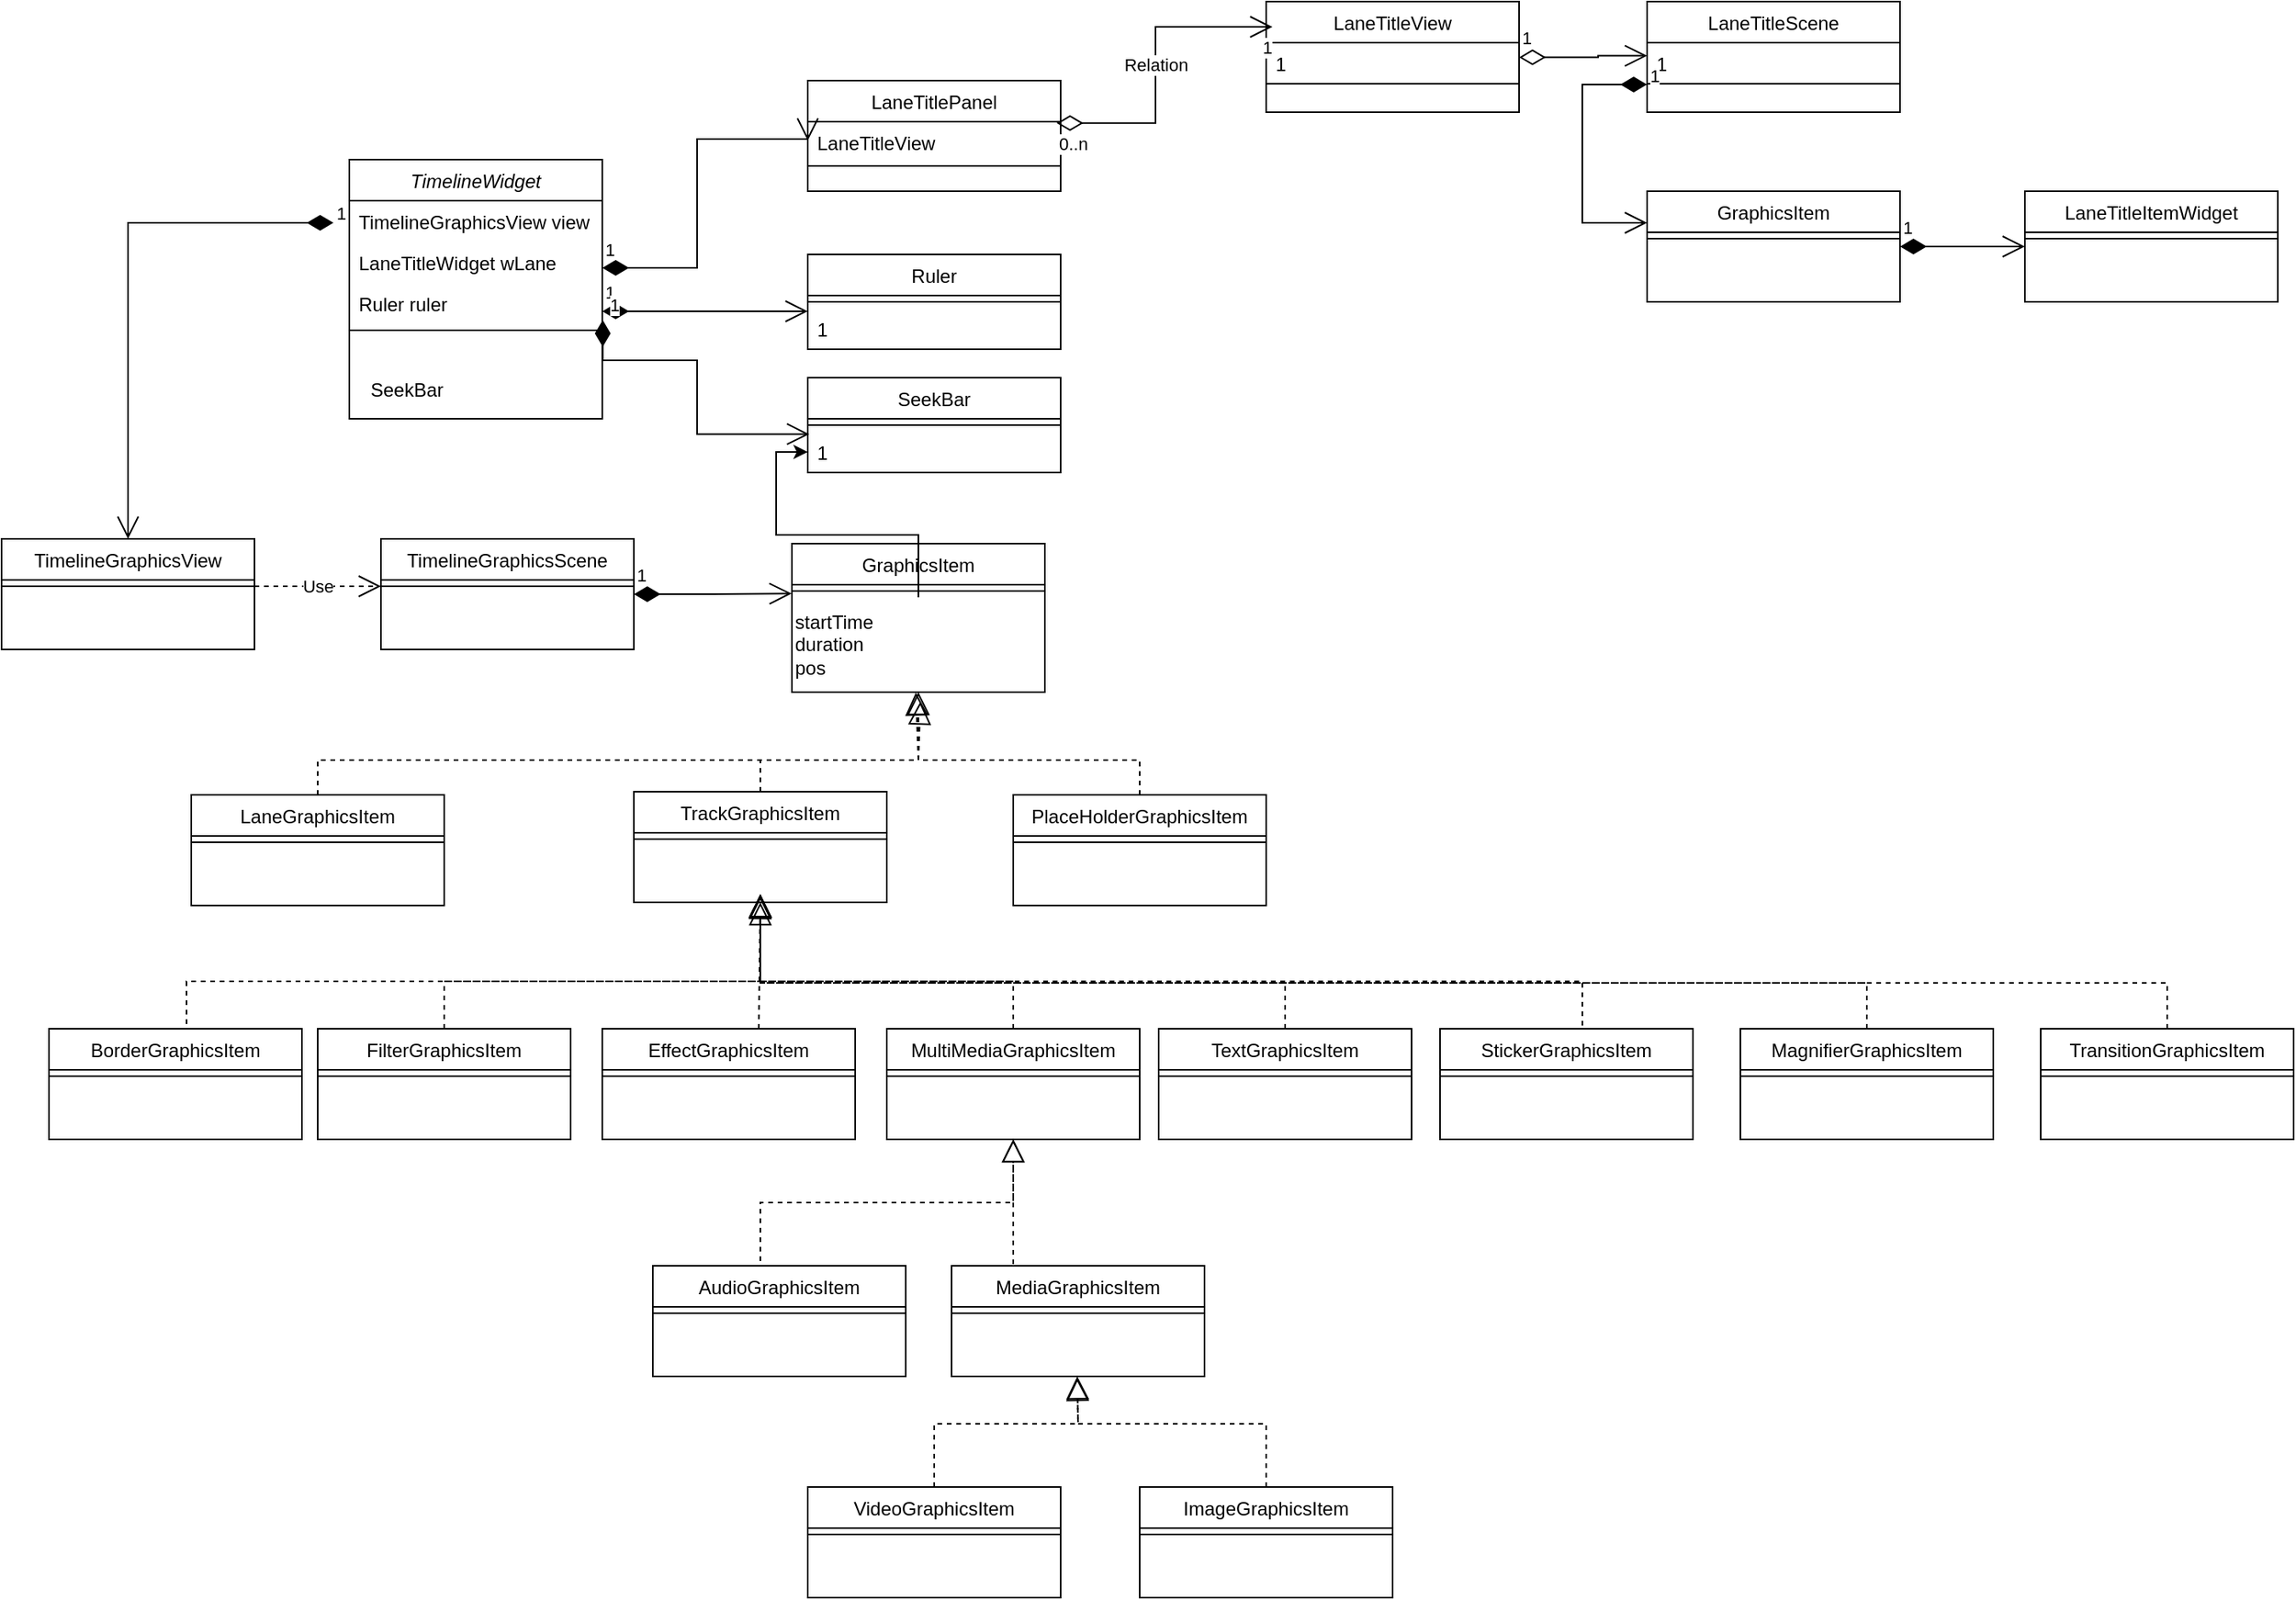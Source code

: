 <mxfile version="24.5.1" type="github">
  <diagram id="C5RBs43oDa-KdzZeNtuy" name="Page-1">
    <mxGraphModel dx="1363" dy="837" grid="1" gridSize="10" guides="1" tooltips="1" connect="1" arrows="1" fold="1" page="1" pageScale="1" pageWidth="827" pageHeight="1169" math="0" shadow="0">
      <root>
        <mxCell id="WIyWlLk6GJQsqaUBKTNV-0" />
        <mxCell id="WIyWlLk6GJQsqaUBKTNV-1" parent="WIyWlLk6GJQsqaUBKTNV-0" />
        <mxCell id="zkfFHV4jXpPFQw0GAbJ--0" value="TimelineWidget" style="swimlane;fontStyle=2;align=center;verticalAlign=top;childLayout=stackLayout;horizontal=1;startSize=26;horizontalStack=0;resizeParent=1;resizeLast=0;collapsible=1;marginBottom=0;rounded=0;shadow=0;strokeWidth=1;" parent="WIyWlLk6GJQsqaUBKTNV-1" vertex="1">
          <mxGeometry x="220" y="120" width="160" height="164" as="geometry">
            <mxRectangle x="230" y="140" width="160" height="26" as="alternateBounds" />
          </mxGeometry>
        </mxCell>
        <mxCell id="zkfFHV4jXpPFQw0GAbJ--1" value="TimelineGraphicsView view" style="text;align=left;verticalAlign=top;spacingLeft=4;spacingRight=4;overflow=hidden;rotatable=0;points=[[0,0.5],[1,0.5]];portConstraint=eastwest;" parent="zkfFHV4jXpPFQw0GAbJ--0" vertex="1">
          <mxGeometry y="26" width="160" height="26" as="geometry" />
        </mxCell>
        <mxCell id="5ambSwepVoEp9DkWQ67d-11" value="LaneTitleWidget wLane" style="text;align=left;verticalAlign=top;spacingLeft=4;spacingRight=4;overflow=hidden;rotatable=0;points=[[0,0.5],[1,0.5]];portConstraint=eastwest;rounded=0;shadow=0;html=0;" vertex="1" parent="zkfFHV4jXpPFQw0GAbJ--0">
          <mxGeometry y="52" width="160" height="26" as="geometry" />
        </mxCell>
        <mxCell id="zkfFHV4jXpPFQw0GAbJ--3" value="Ruler ruler&#xa;" style="text;align=left;verticalAlign=top;spacingLeft=4;spacingRight=4;overflow=hidden;rotatable=0;points=[[0,0.5],[1,0.5]];portConstraint=eastwest;rounded=0;shadow=0;html=0;" parent="zkfFHV4jXpPFQw0GAbJ--0" vertex="1">
          <mxGeometry y="78" width="160" height="26" as="geometry" />
        </mxCell>
        <mxCell id="zkfFHV4jXpPFQw0GAbJ--4" value="" style="line;html=1;strokeWidth=1;align=left;verticalAlign=middle;spacingTop=-1;spacingLeft=3;spacingRight=3;rotatable=0;labelPosition=right;points=[];portConstraint=eastwest;" parent="zkfFHV4jXpPFQw0GAbJ--0" vertex="1">
          <mxGeometry y="104" width="160" height="8" as="geometry" />
        </mxCell>
        <mxCell id="zkfFHV4jXpPFQw0GAbJ--17" value="Ruler" style="swimlane;fontStyle=0;align=center;verticalAlign=top;childLayout=stackLayout;horizontal=1;startSize=26;horizontalStack=0;resizeParent=1;resizeLast=0;collapsible=1;marginBottom=0;rounded=0;shadow=0;strokeWidth=1;" parent="WIyWlLk6GJQsqaUBKTNV-1" vertex="1">
          <mxGeometry x="510" y="180" width="160" height="60" as="geometry">
            <mxRectangle x="550" y="140" width="160" height="26" as="alternateBounds" />
          </mxGeometry>
        </mxCell>
        <mxCell id="zkfFHV4jXpPFQw0GAbJ--23" value="" style="line;html=1;strokeWidth=1;align=left;verticalAlign=middle;spacingTop=-1;spacingLeft=3;spacingRight=3;rotatable=0;labelPosition=right;points=[];portConstraint=eastwest;" parent="zkfFHV4jXpPFQw0GAbJ--17" vertex="1">
          <mxGeometry y="26" width="160" height="8" as="geometry" />
        </mxCell>
        <mxCell id="zkfFHV4jXpPFQw0GAbJ--24" value="1" style="text;align=left;verticalAlign=top;spacingLeft=4;spacingRight=4;overflow=hidden;rotatable=0;points=[[0,0.5],[1,0.5]];portConstraint=eastwest;" parent="zkfFHV4jXpPFQw0GAbJ--17" vertex="1">
          <mxGeometry y="34" width="160" height="26" as="geometry" />
        </mxCell>
        <mxCell id="5ambSwepVoEp9DkWQ67d-1" value="1" style="endArrow=open;html=1;endSize=12;startArrow=diamondThin;startSize=14;startFill=1;edgeStyle=orthogonalEdgeStyle;align=left;verticalAlign=bottom;rounded=0;" edge="1" parent="WIyWlLk6GJQsqaUBKTNV-1">
          <mxGeometry x="-1" y="3" relative="1" as="geometry">
            <mxPoint x="380" y="216" as="sourcePoint" />
            <mxPoint x="510" y="216" as="targetPoint" />
          </mxGeometry>
        </mxCell>
        <mxCell id="5ambSwepVoEp9DkWQ67d-3" value="LaneTitlePanel" style="swimlane;fontStyle=0;align=center;verticalAlign=top;childLayout=stackLayout;horizontal=1;startSize=26;horizontalStack=0;resizeParent=1;resizeLast=0;collapsible=1;marginBottom=0;rounded=0;shadow=0;strokeWidth=1;" vertex="1" parent="WIyWlLk6GJQsqaUBKTNV-1">
          <mxGeometry x="510" y="70" width="160" height="70" as="geometry">
            <mxRectangle x="340" y="380" width="170" height="26" as="alternateBounds" />
          </mxGeometry>
        </mxCell>
        <mxCell id="5ambSwepVoEp9DkWQ67d-4" value="LaneTitleView" style="text;align=left;verticalAlign=top;spacingLeft=4;spacingRight=4;overflow=hidden;rotatable=0;points=[[0,0.5],[1,0.5]];portConstraint=eastwest;" vertex="1" parent="5ambSwepVoEp9DkWQ67d-3">
          <mxGeometry y="26" width="160" height="24" as="geometry" />
        </mxCell>
        <mxCell id="5ambSwepVoEp9DkWQ67d-5" value="" style="line;html=1;strokeWidth=1;align=left;verticalAlign=middle;spacingTop=-1;spacingLeft=3;spacingRight=3;rotatable=0;labelPosition=right;points=[];portConstraint=eastwest;" vertex="1" parent="5ambSwepVoEp9DkWQ67d-3">
          <mxGeometry y="50" width="160" height="8" as="geometry" />
        </mxCell>
        <mxCell id="5ambSwepVoEp9DkWQ67d-6" value="1" style="endArrow=open;html=1;endSize=12;startArrow=diamondThin;startSize=14;startFill=1;edgeStyle=orthogonalEdgeStyle;align=left;verticalAlign=bottom;rounded=0;entryX=0;entryY=0.5;entryDx=0;entryDy=0;" edge="1" parent="WIyWlLk6GJQsqaUBKTNV-1" target="5ambSwepVoEp9DkWQ67d-4">
          <mxGeometry x="-1" y="3" relative="1" as="geometry">
            <mxPoint x="380" y="188.5" as="sourcePoint" />
            <mxPoint x="540" y="188.5" as="targetPoint" />
            <Array as="points">
              <mxPoint x="440" y="189" />
              <mxPoint x="440" y="107" />
            </Array>
          </mxGeometry>
        </mxCell>
        <mxCell id="5ambSwepVoEp9DkWQ67d-7" value="TimelineGraphicsView" style="swimlane;fontStyle=0;align=center;verticalAlign=top;childLayout=stackLayout;horizontal=1;startSize=26;horizontalStack=0;resizeParent=1;resizeLast=0;collapsible=1;marginBottom=0;rounded=0;shadow=0;strokeWidth=1;" vertex="1" parent="WIyWlLk6GJQsqaUBKTNV-1">
          <mxGeometry y="360" width="160" height="70" as="geometry">
            <mxRectangle x="340" y="380" width="170" height="26" as="alternateBounds" />
          </mxGeometry>
        </mxCell>
        <mxCell id="5ambSwepVoEp9DkWQ67d-9" value="" style="line;html=1;strokeWidth=1;align=left;verticalAlign=middle;spacingTop=-1;spacingLeft=3;spacingRight=3;rotatable=0;labelPosition=right;points=[];portConstraint=eastwest;" vertex="1" parent="5ambSwepVoEp9DkWQ67d-7">
          <mxGeometry y="26" width="160" height="8" as="geometry" />
        </mxCell>
        <mxCell id="5ambSwepVoEp9DkWQ67d-10" value="1" style="endArrow=open;html=1;endSize=12;startArrow=diamondThin;startSize=14;startFill=1;edgeStyle=orthogonalEdgeStyle;align=left;verticalAlign=bottom;rounded=0;entryX=0.5;entryY=0;entryDx=0;entryDy=0;" edge="1" parent="WIyWlLk6GJQsqaUBKTNV-1" target="5ambSwepVoEp9DkWQ67d-7">
          <mxGeometry x="-1" y="3" relative="1" as="geometry">
            <mxPoint x="210" y="160" as="sourcePoint" />
            <mxPoint x="370" y="270" as="targetPoint" />
            <Array as="points">
              <mxPoint x="80" y="160" />
            </Array>
          </mxGeometry>
        </mxCell>
        <mxCell id="5ambSwepVoEp9DkWQ67d-12" value="TimelineGraphicsScene" style="swimlane;fontStyle=0;align=center;verticalAlign=top;childLayout=stackLayout;horizontal=1;startSize=26;horizontalStack=0;resizeParent=1;resizeLast=0;collapsible=1;marginBottom=0;rounded=0;shadow=0;strokeWidth=1;" vertex="1" parent="WIyWlLk6GJQsqaUBKTNV-1">
          <mxGeometry x="240" y="360" width="160" height="70" as="geometry">
            <mxRectangle x="340" y="380" width="170" height="26" as="alternateBounds" />
          </mxGeometry>
        </mxCell>
        <mxCell id="5ambSwepVoEp9DkWQ67d-14" value="" style="line;html=1;strokeWidth=1;align=left;verticalAlign=middle;spacingTop=-1;spacingLeft=3;spacingRight=3;rotatable=0;labelPosition=right;points=[];portConstraint=eastwest;" vertex="1" parent="5ambSwepVoEp9DkWQ67d-12">
          <mxGeometry y="26" width="160" height="8" as="geometry" />
        </mxCell>
        <mxCell id="5ambSwepVoEp9DkWQ67d-15" value="GraphicsItem" style="swimlane;fontStyle=0;align=center;verticalAlign=top;childLayout=stackLayout;horizontal=1;startSize=26;horizontalStack=0;resizeParent=1;resizeLast=0;collapsible=1;marginBottom=0;rounded=0;shadow=0;strokeWidth=1;" vertex="1" parent="WIyWlLk6GJQsqaUBKTNV-1">
          <mxGeometry x="500" y="363" width="160" height="94" as="geometry">
            <mxRectangle x="340" y="380" width="170" height="26" as="alternateBounds" />
          </mxGeometry>
        </mxCell>
        <mxCell id="5ambSwepVoEp9DkWQ67d-16" value="" style="line;html=1;strokeWidth=1;align=left;verticalAlign=middle;spacingTop=-1;spacingLeft=3;spacingRight=3;rotatable=0;labelPosition=right;points=[];portConstraint=eastwest;" vertex="1" parent="5ambSwepVoEp9DkWQ67d-15">
          <mxGeometry y="26" width="160" height="8" as="geometry" />
        </mxCell>
        <mxCell id="5ambSwepVoEp9DkWQ67d-87" value="startTime&lt;div&gt;duration&lt;/div&gt;&lt;div&gt;pos&lt;/div&gt;" style="text;html=1;align=left;verticalAlign=middle;resizable=0;points=[];autosize=1;strokeColor=none;fillColor=none;" vertex="1" parent="5ambSwepVoEp9DkWQ67d-15">
          <mxGeometry y="34" width="160" height="60" as="geometry" />
        </mxCell>
        <mxCell id="5ambSwepVoEp9DkWQ67d-17" value="TrackGraphicsItem" style="swimlane;fontStyle=0;align=center;verticalAlign=top;childLayout=stackLayout;horizontal=1;startSize=26;horizontalStack=0;resizeParent=1;resizeLast=0;collapsible=1;marginBottom=0;rounded=0;shadow=0;strokeWidth=1;" vertex="1" parent="WIyWlLk6GJQsqaUBKTNV-1">
          <mxGeometry x="400" y="520" width="160" height="70" as="geometry">
            <mxRectangle x="340" y="380" width="170" height="26" as="alternateBounds" />
          </mxGeometry>
        </mxCell>
        <mxCell id="5ambSwepVoEp9DkWQ67d-18" value="" style="line;html=1;strokeWidth=1;align=left;verticalAlign=middle;spacingTop=-1;spacingLeft=3;spacingRight=3;rotatable=0;labelPosition=right;points=[];portConstraint=eastwest;" vertex="1" parent="5ambSwepVoEp9DkWQ67d-17">
          <mxGeometry y="26" width="160" height="8" as="geometry" />
        </mxCell>
        <mxCell id="5ambSwepVoEp9DkWQ67d-19" value="LaneGraphicsItem" style="swimlane;fontStyle=0;align=center;verticalAlign=top;childLayout=stackLayout;horizontal=1;startSize=26;horizontalStack=0;resizeParent=1;resizeLast=0;collapsible=1;marginBottom=0;rounded=0;shadow=0;strokeWidth=1;" vertex="1" parent="WIyWlLk6GJQsqaUBKTNV-1">
          <mxGeometry x="120" y="522" width="160" height="70" as="geometry">
            <mxRectangle x="340" y="380" width="170" height="26" as="alternateBounds" />
          </mxGeometry>
        </mxCell>
        <mxCell id="5ambSwepVoEp9DkWQ67d-20" value="" style="line;html=1;strokeWidth=1;align=left;verticalAlign=middle;spacingTop=-1;spacingLeft=3;spacingRight=3;rotatable=0;labelPosition=right;points=[];portConstraint=eastwest;" vertex="1" parent="5ambSwepVoEp9DkWQ67d-19">
          <mxGeometry y="26" width="160" height="8" as="geometry" />
        </mxCell>
        <mxCell id="5ambSwepVoEp9DkWQ67d-21" value="" style="endArrow=block;dashed=1;endFill=0;endSize=12;html=1;rounded=0;entryX=0.5;entryY=1;entryDx=0;entryDy=0;exitX=0.5;exitY=0;exitDx=0;exitDy=0;" edge="1" parent="WIyWlLk6GJQsqaUBKTNV-1" source="5ambSwepVoEp9DkWQ67d-17" target="5ambSwepVoEp9DkWQ67d-15">
          <mxGeometry width="160" relative="1" as="geometry">
            <mxPoint x="470" y="510" as="sourcePoint" />
            <mxPoint x="480" y="450" as="targetPoint" />
            <Array as="points">
              <mxPoint x="480" y="500" />
              <mxPoint x="580" y="500" />
            </Array>
          </mxGeometry>
        </mxCell>
        <mxCell id="5ambSwepVoEp9DkWQ67d-22" value="" style="endArrow=block;dashed=1;endFill=0;endSize=12;html=1;rounded=0;exitX=0.5;exitY=0;exitDx=0;exitDy=0;entryX=0.508;entryY=1.1;entryDx=0;entryDy=0;entryPerimeter=0;" edge="1" parent="WIyWlLk6GJQsqaUBKTNV-1" source="5ambSwepVoEp9DkWQ67d-19" target="5ambSwepVoEp9DkWQ67d-87">
          <mxGeometry width="160" relative="1" as="geometry">
            <mxPoint x="480" y="520" as="sourcePoint" />
            <mxPoint x="580" y="463" as="targetPoint" />
            <Array as="points">
              <mxPoint x="200" y="500" />
              <mxPoint x="580" y="500" />
            </Array>
          </mxGeometry>
        </mxCell>
        <mxCell id="5ambSwepVoEp9DkWQ67d-24" value="MultiMediaGraphicsItem" style="swimlane;fontStyle=0;align=center;verticalAlign=top;childLayout=stackLayout;horizontal=1;startSize=26;horizontalStack=0;resizeParent=1;resizeLast=0;collapsible=1;marginBottom=0;rounded=0;shadow=0;strokeWidth=1;" vertex="1" parent="WIyWlLk6GJQsqaUBKTNV-1">
          <mxGeometry x="560" y="670" width="160" height="70" as="geometry">
            <mxRectangle x="340" y="380" width="170" height="26" as="alternateBounds" />
          </mxGeometry>
        </mxCell>
        <mxCell id="5ambSwepVoEp9DkWQ67d-25" value="" style="line;html=1;strokeWidth=1;align=left;verticalAlign=middle;spacingTop=-1;spacingLeft=3;spacingRight=3;rotatable=0;labelPosition=right;points=[];portConstraint=eastwest;" vertex="1" parent="5ambSwepVoEp9DkWQ67d-24">
          <mxGeometry y="26" width="160" height="8" as="geometry" />
        </mxCell>
        <mxCell id="5ambSwepVoEp9DkWQ67d-26" value="EffectGraphicsItem" style="swimlane;fontStyle=0;align=center;verticalAlign=top;childLayout=stackLayout;horizontal=1;startSize=26;horizontalStack=0;resizeParent=1;resizeLast=0;collapsible=1;marginBottom=0;rounded=0;shadow=0;strokeWidth=1;" vertex="1" parent="WIyWlLk6GJQsqaUBKTNV-1">
          <mxGeometry x="380" y="670" width="160" height="70" as="geometry">
            <mxRectangle x="340" y="380" width="170" height="26" as="alternateBounds" />
          </mxGeometry>
        </mxCell>
        <mxCell id="5ambSwepVoEp9DkWQ67d-27" value="" style="line;html=1;strokeWidth=1;align=left;verticalAlign=middle;spacingTop=-1;spacingLeft=3;spacingRight=3;rotatable=0;labelPosition=right;points=[];portConstraint=eastwest;" vertex="1" parent="5ambSwepVoEp9DkWQ67d-26">
          <mxGeometry y="26" width="160" height="8" as="geometry" />
        </mxCell>
        <mxCell id="5ambSwepVoEp9DkWQ67d-28" value="FilterGraphicsItem" style="swimlane;fontStyle=0;align=center;verticalAlign=top;childLayout=stackLayout;horizontal=1;startSize=26;horizontalStack=0;resizeParent=1;resizeLast=0;collapsible=1;marginBottom=0;rounded=0;shadow=0;strokeWidth=1;" vertex="1" parent="WIyWlLk6GJQsqaUBKTNV-1">
          <mxGeometry x="200" y="670" width="160" height="70" as="geometry">
            <mxRectangle x="340" y="380" width="170" height="26" as="alternateBounds" />
          </mxGeometry>
        </mxCell>
        <mxCell id="5ambSwepVoEp9DkWQ67d-29" value="" style="line;html=1;strokeWidth=1;align=left;verticalAlign=middle;spacingTop=-1;spacingLeft=3;spacingRight=3;rotatable=0;labelPosition=right;points=[];portConstraint=eastwest;" vertex="1" parent="5ambSwepVoEp9DkWQ67d-28">
          <mxGeometry y="26" width="160" height="8" as="geometry" />
        </mxCell>
        <mxCell id="5ambSwepVoEp9DkWQ67d-30" value="BorderGraphicsItem" style="swimlane;fontStyle=0;align=center;verticalAlign=top;childLayout=stackLayout;horizontal=1;startSize=26;horizontalStack=0;resizeParent=1;resizeLast=0;collapsible=1;marginBottom=0;rounded=0;shadow=0;strokeWidth=1;" vertex="1" parent="WIyWlLk6GJQsqaUBKTNV-1">
          <mxGeometry x="30" y="670" width="160" height="70" as="geometry">
            <mxRectangle x="340" y="380" width="170" height="26" as="alternateBounds" />
          </mxGeometry>
        </mxCell>
        <mxCell id="5ambSwepVoEp9DkWQ67d-31" value="" style="line;html=1;strokeWidth=1;align=left;verticalAlign=middle;spacingTop=-1;spacingLeft=3;spacingRight=3;rotatable=0;labelPosition=right;points=[];portConstraint=eastwest;" vertex="1" parent="5ambSwepVoEp9DkWQ67d-30">
          <mxGeometry y="26" width="160" height="8" as="geometry" />
        </mxCell>
        <mxCell id="5ambSwepVoEp9DkWQ67d-32" value="TextGraphicsItem" style="swimlane;fontStyle=0;align=center;verticalAlign=top;childLayout=stackLayout;horizontal=1;startSize=26;horizontalStack=0;resizeParent=1;resizeLast=0;collapsible=1;marginBottom=0;rounded=0;shadow=0;strokeWidth=1;" vertex="1" parent="WIyWlLk6GJQsqaUBKTNV-1">
          <mxGeometry x="732" y="670" width="160" height="70" as="geometry">
            <mxRectangle x="340" y="380" width="170" height="26" as="alternateBounds" />
          </mxGeometry>
        </mxCell>
        <mxCell id="5ambSwepVoEp9DkWQ67d-33" value="" style="line;html=1;strokeWidth=1;align=left;verticalAlign=middle;spacingTop=-1;spacingLeft=3;spacingRight=3;rotatable=0;labelPosition=right;points=[];portConstraint=eastwest;" vertex="1" parent="5ambSwepVoEp9DkWQ67d-32">
          <mxGeometry y="26" width="160" height="8" as="geometry" />
        </mxCell>
        <mxCell id="5ambSwepVoEp9DkWQ67d-34" value="StickerGraphicsItem" style="swimlane;fontStyle=0;align=center;verticalAlign=top;childLayout=stackLayout;horizontal=1;startSize=26;horizontalStack=0;resizeParent=1;resizeLast=0;collapsible=1;marginBottom=0;rounded=0;shadow=0;strokeWidth=1;" vertex="1" parent="WIyWlLk6GJQsqaUBKTNV-1">
          <mxGeometry x="910" y="670" width="160" height="70" as="geometry">
            <mxRectangle x="340" y="380" width="170" height="26" as="alternateBounds" />
          </mxGeometry>
        </mxCell>
        <mxCell id="5ambSwepVoEp9DkWQ67d-35" value="" style="line;html=1;strokeWidth=1;align=left;verticalAlign=middle;spacingTop=-1;spacingLeft=3;spacingRight=3;rotatable=0;labelPosition=right;points=[];portConstraint=eastwest;" vertex="1" parent="5ambSwepVoEp9DkWQ67d-34">
          <mxGeometry y="26" width="160" height="8" as="geometry" />
        </mxCell>
        <mxCell id="5ambSwepVoEp9DkWQ67d-36" value="AudioGraphicsItem" style="swimlane;fontStyle=0;align=center;verticalAlign=top;childLayout=stackLayout;horizontal=1;startSize=26;horizontalStack=0;resizeParent=1;resizeLast=0;collapsible=1;marginBottom=0;rounded=0;shadow=0;strokeWidth=1;" vertex="1" parent="WIyWlLk6GJQsqaUBKTNV-1">
          <mxGeometry x="412" y="820" width="160" height="70" as="geometry">
            <mxRectangle x="340" y="380" width="170" height="26" as="alternateBounds" />
          </mxGeometry>
        </mxCell>
        <mxCell id="5ambSwepVoEp9DkWQ67d-37" value="" style="line;html=1;strokeWidth=1;align=left;verticalAlign=middle;spacingTop=-1;spacingLeft=3;spacingRight=3;rotatable=0;labelPosition=right;points=[];portConstraint=eastwest;" vertex="1" parent="5ambSwepVoEp9DkWQ67d-36">
          <mxGeometry y="26" width="160" height="8" as="geometry" />
        </mxCell>
        <mxCell id="5ambSwepVoEp9DkWQ67d-38" value="MediaGraphicsItem" style="swimlane;fontStyle=0;align=center;verticalAlign=top;childLayout=stackLayout;horizontal=1;startSize=26;horizontalStack=0;resizeParent=1;resizeLast=0;collapsible=1;marginBottom=0;rounded=0;shadow=0;strokeWidth=1;" vertex="1" parent="WIyWlLk6GJQsqaUBKTNV-1">
          <mxGeometry x="601" y="820" width="160" height="70" as="geometry">
            <mxRectangle x="340" y="380" width="170" height="26" as="alternateBounds" />
          </mxGeometry>
        </mxCell>
        <mxCell id="5ambSwepVoEp9DkWQ67d-39" value="" style="line;html=1;strokeWidth=1;align=left;verticalAlign=middle;spacingTop=-1;spacingLeft=3;spacingRight=3;rotatable=0;labelPosition=right;points=[];portConstraint=eastwest;" vertex="1" parent="5ambSwepVoEp9DkWQ67d-38">
          <mxGeometry y="26" width="160" height="8" as="geometry" />
        </mxCell>
        <mxCell id="5ambSwepVoEp9DkWQ67d-40" value="VideoGraphicsItem" style="swimlane;fontStyle=0;align=center;verticalAlign=top;childLayout=stackLayout;horizontal=1;startSize=26;horizontalStack=0;resizeParent=1;resizeLast=0;collapsible=1;marginBottom=0;rounded=0;shadow=0;strokeWidth=1;" vertex="1" parent="WIyWlLk6GJQsqaUBKTNV-1">
          <mxGeometry x="510" y="960" width="160" height="70" as="geometry">
            <mxRectangle x="340" y="380" width="170" height="26" as="alternateBounds" />
          </mxGeometry>
        </mxCell>
        <mxCell id="5ambSwepVoEp9DkWQ67d-41" value="" style="line;html=1;strokeWidth=1;align=left;verticalAlign=middle;spacingTop=-1;spacingLeft=3;spacingRight=3;rotatable=0;labelPosition=right;points=[];portConstraint=eastwest;" vertex="1" parent="5ambSwepVoEp9DkWQ67d-40">
          <mxGeometry y="26" width="160" height="8" as="geometry" />
        </mxCell>
        <mxCell id="5ambSwepVoEp9DkWQ67d-42" value="ImageGraphicsItem" style="swimlane;fontStyle=0;align=center;verticalAlign=top;childLayout=stackLayout;horizontal=1;startSize=26;horizontalStack=0;resizeParent=1;resizeLast=0;collapsible=1;marginBottom=0;rounded=0;shadow=0;strokeWidth=1;" vertex="1" parent="WIyWlLk6GJQsqaUBKTNV-1">
          <mxGeometry x="720" y="960" width="160" height="70" as="geometry">
            <mxRectangle x="340" y="380" width="170" height="26" as="alternateBounds" />
          </mxGeometry>
        </mxCell>
        <mxCell id="5ambSwepVoEp9DkWQ67d-43" value="" style="line;html=1;strokeWidth=1;align=left;verticalAlign=middle;spacingTop=-1;spacingLeft=3;spacingRight=3;rotatable=0;labelPosition=right;points=[];portConstraint=eastwest;" vertex="1" parent="5ambSwepVoEp9DkWQ67d-42">
          <mxGeometry y="26" width="160" height="8" as="geometry" />
        </mxCell>
        <mxCell id="5ambSwepVoEp9DkWQ67d-44" value="" style="endArrow=block;dashed=1;endFill=0;endSize=12;html=1;rounded=0;exitX=0.5;exitY=0;exitDx=0;exitDy=0;" edge="1" parent="WIyWlLk6GJQsqaUBKTNV-1" source="5ambSwepVoEp9DkWQ67d-24">
          <mxGeometry width="160" relative="1" as="geometry">
            <mxPoint x="570" y="630" as="sourcePoint" />
            <mxPoint x="480" y="585" as="targetPoint" />
            <Array as="points">
              <mxPoint x="640" y="640" />
              <mxPoint x="480" y="640" />
            </Array>
          </mxGeometry>
        </mxCell>
        <mxCell id="5ambSwepVoEp9DkWQ67d-45" value="" style="endArrow=block;dashed=1;endFill=0;endSize=12;html=1;rounded=0;exitX=0.5;exitY=0;exitDx=0;exitDy=0;" edge="1" parent="WIyWlLk6GJQsqaUBKTNV-1" source="5ambSwepVoEp9DkWQ67d-32">
          <mxGeometry width="160" relative="1" as="geometry">
            <mxPoint x="640" y="670" as="sourcePoint" />
            <mxPoint x="480" y="585" as="targetPoint" />
            <Array as="points">
              <mxPoint x="812" y="640" />
              <mxPoint x="480" y="640" />
            </Array>
          </mxGeometry>
        </mxCell>
        <mxCell id="5ambSwepVoEp9DkWQ67d-46" value="" style="endArrow=block;dashed=1;endFill=0;endSize=12;html=1;rounded=0;exitX=0.563;exitY=-0.029;exitDx=0;exitDy=0;exitPerimeter=0;" edge="1" parent="WIyWlLk6GJQsqaUBKTNV-1" source="5ambSwepVoEp9DkWQ67d-34">
          <mxGeometry width="160" relative="1" as="geometry">
            <mxPoint x="1000" y="660" as="sourcePoint" />
            <mxPoint x="480" y="585" as="targetPoint" />
            <Array as="points">
              <mxPoint x="1000" y="640" />
              <mxPoint x="480" y="640" />
            </Array>
          </mxGeometry>
        </mxCell>
        <mxCell id="5ambSwepVoEp9DkWQ67d-47" value="" style="endArrow=block;dashed=1;endFill=0;endSize=12;html=1;rounded=0;entryX=0.5;entryY=1;entryDx=0;entryDy=0;exitX=0.5;exitY=0;exitDx=0;exitDy=0;" edge="1" parent="WIyWlLk6GJQsqaUBKTNV-1" source="5ambSwepVoEp9DkWQ67d-28">
          <mxGeometry width="160" relative="1" as="geometry">
            <mxPoint x="370" y="625" as="sourcePoint" />
            <mxPoint x="480" y="585" as="targetPoint" />
            <Array as="points">
              <mxPoint x="280" y="640" />
              <mxPoint x="480" y="640" />
            </Array>
          </mxGeometry>
        </mxCell>
        <mxCell id="5ambSwepVoEp9DkWQ67d-48" value="" style="endArrow=block;dashed=1;endFill=0;endSize=12;html=1;rounded=0;entryX=0.5;entryY=1;entryDx=0;entryDy=0;exitX=0.544;exitY=-0.043;exitDx=0;exitDy=0;exitPerimeter=0;" edge="1" parent="WIyWlLk6GJQsqaUBKTNV-1" source="5ambSwepVoEp9DkWQ67d-30">
          <mxGeometry width="160" relative="1" as="geometry">
            <mxPoint x="280" y="670" as="sourcePoint" />
            <mxPoint x="480" y="585" as="targetPoint" />
            <Array as="points">
              <mxPoint x="117" y="640" />
              <mxPoint x="480" y="640" />
            </Array>
          </mxGeometry>
        </mxCell>
        <mxCell id="5ambSwepVoEp9DkWQ67d-49" value="" style="endArrow=block;dashed=1;endFill=0;endSize=12;html=1;rounded=0;exitX=0.619;exitY=0;exitDx=0;exitDy=0;exitPerimeter=0;" edge="1" parent="WIyWlLk6GJQsqaUBKTNV-1" source="5ambSwepVoEp9DkWQ67d-26">
          <mxGeometry width="160" relative="1" as="geometry">
            <mxPoint x="479.04" y="661.03" as="sourcePoint" />
            <mxPoint x="480" y="586" as="targetPoint" />
          </mxGeometry>
        </mxCell>
        <mxCell id="5ambSwepVoEp9DkWQ67d-50" value="" style="endArrow=block;dashed=1;endFill=0;endSize=12;html=1;rounded=0;exitX=0.425;exitY=-0.043;exitDx=0;exitDy=0;exitPerimeter=0;entryX=0.5;entryY=1;entryDx=0;entryDy=0;" edge="1" parent="WIyWlLk6GJQsqaUBKTNV-1" source="5ambSwepVoEp9DkWQ67d-36" target="5ambSwepVoEp9DkWQ67d-24">
          <mxGeometry width="160" relative="1" as="geometry">
            <mxPoint x="410" y="720" as="sourcePoint" />
            <mxPoint x="570" y="720" as="targetPoint" />
            <Array as="points">
              <mxPoint x="480" y="780" />
              <mxPoint x="640" y="780" />
            </Array>
          </mxGeometry>
        </mxCell>
        <mxCell id="5ambSwepVoEp9DkWQ67d-51" value="" style="endArrow=block;dashed=1;endFill=0;endSize=12;html=1;rounded=0;exitX=0.25;exitY=0;exitDx=0;exitDy=0;entryX=0.5;entryY=1;entryDx=0;entryDy=0;" edge="1" parent="WIyWlLk6GJQsqaUBKTNV-1">
          <mxGeometry width="160" relative="1" as="geometry">
            <mxPoint x="640" y="819.0" as="sourcePoint" />
            <mxPoint x="640" y="740" as="targetPoint" />
            <Array as="points">
              <mxPoint x="640" y="780" />
            </Array>
          </mxGeometry>
        </mxCell>
        <mxCell id="5ambSwepVoEp9DkWQ67d-52" value="" style="endArrow=block;dashed=1;endFill=0;endSize=12;html=1;rounded=0;entryX=0.5;entryY=1;entryDx=0;entryDy=0;exitX=0.5;exitY=0;exitDx=0;exitDy=0;" edge="1" parent="WIyWlLk6GJQsqaUBKTNV-1" source="5ambSwepVoEp9DkWQ67d-40">
          <mxGeometry width="160" relative="1" as="geometry">
            <mxPoint x="681" y="950" as="sourcePoint" />
            <mxPoint x="680.5" y="890" as="targetPoint" />
            <Array as="points">
              <mxPoint x="590" y="920" />
              <mxPoint x="681" y="920" />
            </Array>
          </mxGeometry>
        </mxCell>
        <mxCell id="5ambSwepVoEp9DkWQ67d-53" value="" style="endArrow=block;dashed=1;endFill=0;endSize=12;html=1;rounded=0;entryX=0.5;entryY=1;entryDx=0;entryDy=0;exitX=0.5;exitY=0;exitDx=0;exitDy=0;" edge="1" parent="WIyWlLk6GJQsqaUBKTNV-1" source="5ambSwepVoEp9DkWQ67d-42">
          <mxGeometry width="160" relative="1" as="geometry">
            <mxPoint x="680" y="961" as="sourcePoint" />
            <mxPoint x="680.5" y="891" as="targetPoint" />
            <Array as="points">
              <mxPoint x="800" y="920" />
              <mxPoint x="681" y="920" />
            </Array>
          </mxGeometry>
        </mxCell>
        <mxCell id="5ambSwepVoEp9DkWQ67d-54" value="MagnifierGraphicsItem" style="swimlane;fontStyle=0;align=center;verticalAlign=top;childLayout=stackLayout;horizontal=1;startSize=26;horizontalStack=0;resizeParent=1;resizeLast=0;collapsible=1;marginBottom=0;rounded=0;shadow=0;strokeWidth=1;" vertex="1" parent="WIyWlLk6GJQsqaUBKTNV-1">
          <mxGeometry x="1100" y="670" width="160" height="70" as="geometry">
            <mxRectangle x="340" y="380" width="170" height="26" as="alternateBounds" />
          </mxGeometry>
        </mxCell>
        <mxCell id="5ambSwepVoEp9DkWQ67d-55" value="" style="line;html=1;strokeWidth=1;align=left;verticalAlign=middle;spacingTop=-1;spacingLeft=3;spacingRight=3;rotatable=0;labelPosition=right;points=[];portConstraint=eastwest;" vertex="1" parent="5ambSwepVoEp9DkWQ67d-54">
          <mxGeometry y="26" width="160" height="8" as="geometry" />
        </mxCell>
        <mxCell id="5ambSwepVoEp9DkWQ67d-56" value="" style="endArrow=block;dashed=1;endFill=0;endSize=12;html=1;rounded=0;exitX=0.5;exitY=0;exitDx=0;exitDy=0;" edge="1" parent="WIyWlLk6GJQsqaUBKTNV-1" source="5ambSwepVoEp9DkWQ67d-54">
          <mxGeometry width="160" relative="1" as="geometry">
            <mxPoint x="1000" y="669" as="sourcePoint" />
            <mxPoint x="480" y="586" as="targetPoint" />
            <Array as="points">
              <mxPoint x="1180" y="641" />
              <mxPoint x="480" y="641" />
            </Array>
          </mxGeometry>
        </mxCell>
        <mxCell id="5ambSwepVoEp9DkWQ67d-57" value="PlaceHolderGraphicsItem" style="swimlane;fontStyle=0;align=center;verticalAlign=top;childLayout=stackLayout;horizontal=1;startSize=26;horizontalStack=0;resizeParent=1;resizeLast=0;collapsible=1;marginBottom=0;rounded=0;shadow=0;strokeWidth=1;" vertex="1" parent="WIyWlLk6GJQsqaUBKTNV-1">
          <mxGeometry x="640" y="522" width="160" height="70" as="geometry">
            <mxRectangle x="340" y="380" width="170" height="26" as="alternateBounds" />
          </mxGeometry>
        </mxCell>
        <mxCell id="5ambSwepVoEp9DkWQ67d-58" value="" style="line;html=1;strokeWidth=1;align=left;verticalAlign=middle;spacingTop=-1;spacingLeft=3;spacingRight=3;rotatable=0;labelPosition=right;points=[];portConstraint=eastwest;" vertex="1" parent="5ambSwepVoEp9DkWQ67d-57">
          <mxGeometry y="26" width="160" height="8" as="geometry" />
        </mxCell>
        <mxCell id="5ambSwepVoEp9DkWQ67d-59" value="" style="endArrow=block;dashed=1;endFill=0;endSize=12;html=1;rounded=0;exitX=0.5;exitY=0;exitDx=0;exitDy=0;entryX=0.49;entryY=1.005;entryDx=0;entryDy=0;entryPerimeter=0;" edge="1" parent="WIyWlLk6GJQsqaUBKTNV-1" source="5ambSwepVoEp9DkWQ67d-57" target="5ambSwepVoEp9DkWQ67d-87">
          <mxGeometry width="160" relative="1" as="geometry">
            <mxPoint x="680" y="540" as="sourcePoint" />
            <mxPoint x="580" y="450" as="targetPoint" />
            <Array as="points">
              <mxPoint x="720" y="500" />
              <mxPoint x="580" y="500" />
            </Array>
          </mxGeometry>
        </mxCell>
        <mxCell id="5ambSwepVoEp9DkWQ67d-60" value="TransitionGraphicsItem" style="swimlane;fontStyle=0;align=center;verticalAlign=top;childLayout=stackLayout;horizontal=1;startSize=26;horizontalStack=0;resizeParent=1;resizeLast=0;collapsible=1;marginBottom=0;rounded=0;shadow=0;strokeWidth=1;" vertex="1" parent="WIyWlLk6GJQsqaUBKTNV-1">
          <mxGeometry x="1290" y="670" width="160" height="70" as="geometry">
            <mxRectangle x="340" y="380" width="170" height="26" as="alternateBounds" />
          </mxGeometry>
        </mxCell>
        <mxCell id="5ambSwepVoEp9DkWQ67d-61" value="" style="line;html=1;strokeWidth=1;align=left;verticalAlign=middle;spacingTop=-1;spacingLeft=3;spacingRight=3;rotatable=0;labelPosition=right;points=[];portConstraint=eastwest;" vertex="1" parent="5ambSwepVoEp9DkWQ67d-60">
          <mxGeometry y="26" width="160" height="8" as="geometry" />
        </mxCell>
        <mxCell id="5ambSwepVoEp9DkWQ67d-62" value="" style="endArrow=block;dashed=1;endFill=0;endSize=12;html=1;rounded=0;exitX=0.5;exitY=0;exitDx=0;exitDy=0;" edge="1" parent="WIyWlLk6GJQsqaUBKTNV-1" source="5ambSwepVoEp9DkWQ67d-60">
          <mxGeometry width="160" relative="1" as="geometry">
            <mxPoint x="1180" y="670" as="sourcePoint" />
            <mxPoint x="480" y="590" as="targetPoint" />
            <Array as="points">
              <mxPoint x="1370" y="641" />
              <mxPoint x="480" y="641" />
            </Array>
          </mxGeometry>
        </mxCell>
        <mxCell id="5ambSwepVoEp9DkWQ67d-63" value="Use" style="endArrow=open;endSize=12;dashed=1;html=1;rounded=0;" edge="1" parent="WIyWlLk6GJQsqaUBKTNV-1">
          <mxGeometry width="160" relative="1" as="geometry">
            <mxPoint x="160" y="390" as="sourcePoint" />
            <mxPoint x="240" y="390" as="targetPoint" />
          </mxGeometry>
        </mxCell>
        <mxCell id="5ambSwepVoEp9DkWQ67d-64" value="SeekBar" style="swimlane;fontStyle=0;align=center;verticalAlign=top;childLayout=stackLayout;horizontal=1;startSize=26;horizontalStack=0;resizeParent=1;resizeLast=0;collapsible=1;marginBottom=0;rounded=0;shadow=0;strokeWidth=1;" vertex="1" parent="WIyWlLk6GJQsqaUBKTNV-1">
          <mxGeometry x="510" y="258" width="160" height="60" as="geometry">
            <mxRectangle x="550" y="140" width="160" height="26" as="alternateBounds" />
          </mxGeometry>
        </mxCell>
        <mxCell id="5ambSwepVoEp9DkWQ67d-65" value="" style="line;html=1;strokeWidth=1;align=left;verticalAlign=middle;spacingTop=-1;spacingLeft=3;spacingRight=3;rotatable=0;labelPosition=right;points=[];portConstraint=eastwest;" vertex="1" parent="5ambSwepVoEp9DkWQ67d-64">
          <mxGeometry y="26" width="160" height="8" as="geometry" />
        </mxCell>
        <mxCell id="5ambSwepVoEp9DkWQ67d-66" value="1" style="text;align=left;verticalAlign=top;spacingLeft=4;spacingRight=4;overflow=hidden;rotatable=0;points=[[0,0.5],[1,0.5]];portConstraint=eastwest;" vertex="1" parent="5ambSwepVoEp9DkWQ67d-64">
          <mxGeometry y="34" width="160" height="26" as="geometry" />
        </mxCell>
        <mxCell id="5ambSwepVoEp9DkWQ67d-67" value="1" style="endArrow=open;html=1;endSize=12;startArrow=diamondThin;startSize=14;startFill=1;edgeStyle=orthogonalEdgeStyle;align=left;verticalAlign=bottom;rounded=0;entryX=0.006;entryY=0.066;entryDx=0;entryDy=0;entryPerimeter=0;exitX=1.002;exitY=0.903;exitDx=0;exitDy=0;exitPerimeter=0;" edge="1" parent="WIyWlLk6GJQsqaUBKTNV-1" source="zkfFHV4jXpPFQw0GAbJ--3" target="5ambSwepVoEp9DkWQ67d-66">
          <mxGeometry x="-1" y="3" relative="1" as="geometry">
            <mxPoint x="360" y="280" as="sourcePoint" />
            <mxPoint x="510" y="270" as="targetPoint" />
            <Array as="points">
              <mxPoint x="440" y="247" />
              <mxPoint x="440" y="294" />
            </Array>
          </mxGeometry>
        </mxCell>
        <mxCell id="5ambSwepVoEp9DkWQ67d-68" value="SeekBar" style="text;html=1;align=center;verticalAlign=middle;resizable=0;points=[];autosize=1;strokeColor=none;fillColor=none;" vertex="1" parent="WIyWlLk6GJQsqaUBKTNV-1">
          <mxGeometry x="221" y="251" width="70" height="30" as="geometry" />
        </mxCell>
        <mxCell id="5ambSwepVoEp9DkWQ67d-70" value="LaneTitleView" style="swimlane;fontStyle=0;align=center;verticalAlign=top;childLayout=stackLayout;horizontal=1;startSize=26;horizontalStack=0;resizeParent=1;resizeLast=0;collapsible=1;marginBottom=0;rounded=0;shadow=0;strokeWidth=1;" vertex="1" parent="WIyWlLk6GJQsqaUBKTNV-1">
          <mxGeometry x="800" y="20" width="160" height="70" as="geometry">
            <mxRectangle x="800" y="20" width="170" height="26" as="alternateBounds" />
          </mxGeometry>
        </mxCell>
        <mxCell id="5ambSwepVoEp9DkWQ67d-71" value="1" style="text;align=left;verticalAlign=top;spacingLeft=4;spacingRight=4;overflow=hidden;rotatable=0;points=[[0,0.5],[1,0.5]];portConstraint=eastwest;" vertex="1" parent="5ambSwepVoEp9DkWQ67d-70">
          <mxGeometry y="26" width="160" height="22" as="geometry" />
        </mxCell>
        <mxCell id="5ambSwepVoEp9DkWQ67d-72" value="" style="line;html=1;strokeWidth=1;align=left;verticalAlign=middle;spacingTop=-1;spacingLeft=3;spacingRight=3;rotatable=0;labelPosition=right;points=[];portConstraint=eastwest;" vertex="1" parent="5ambSwepVoEp9DkWQ67d-70">
          <mxGeometry y="48" width="160" height="8" as="geometry" />
        </mxCell>
        <mxCell id="5ambSwepVoEp9DkWQ67d-73" value="LaneTitleScene" style="swimlane;fontStyle=0;align=center;verticalAlign=top;childLayout=stackLayout;horizontal=1;startSize=26;horizontalStack=0;resizeParent=1;resizeLast=0;collapsible=1;marginBottom=0;rounded=0;shadow=0;strokeWidth=1;" vertex="1" parent="WIyWlLk6GJQsqaUBKTNV-1">
          <mxGeometry x="1041" y="20" width="160" height="70" as="geometry">
            <mxRectangle x="340" y="380" width="170" height="26" as="alternateBounds" />
          </mxGeometry>
        </mxCell>
        <mxCell id="5ambSwepVoEp9DkWQ67d-74" value="1" style="text;align=left;verticalAlign=top;spacingLeft=4;spacingRight=4;overflow=hidden;rotatable=0;points=[[0,0.5],[1,0.5]];portConstraint=eastwest;" vertex="1" parent="5ambSwepVoEp9DkWQ67d-73">
          <mxGeometry y="26" width="160" height="22" as="geometry" />
        </mxCell>
        <mxCell id="5ambSwepVoEp9DkWQ67d-75" value="" style="line;html=1;strokeWidth=1;align=left;verticalAlign=middle;spacingTop=-1;spacingLeft=3;spacingRight=3;rotatable=0;labelPosition=right;points=[];portConstraint=eastwest;" vertex="1" parent="5ambSwepVoEp9DkWQ67d-73">
          <mxGeometry y="48" width="160" height="8" as="geometry" />
        </mxCell>
        <mxCell id="5ambSwepVoEp9DkWQ67d-77" value="Relation" style="endArrow=open;html=1;endSize=12;startArrow=diamondThin;startSize=14;startFill=0;edgeStyle=orthogonalEdgeStyle;rounded=0;exitX=0.984;exitY=0.037;exitDx=0;exitDy=0;exitPerimeter=0;" edge="1" parent="WIyWlLk6GJQsqaUBKTNV-1" source="5ambSwepVoEp9DkWQ67d-4">
          <mxGeometry x="0.001" relative="1" as="geometry">
            <mxPoint x="680" y="90" as="sourcePoint" />
            <mxPoint x="804" y="36" as="targetPoint" />
            <Array as="points">
              <mxPoint x="730" y="97" />
              <mxPoint x="730" y="36" />
              <mxPoint x="804" y="36" />
            </Array>
            <mxPoint as="offset" />
          </mxGeometry>
        </mxCell>
        <mxCell id="5ambSwepVoEp9DkWQ67d-78" value="0..n" style="edgeLabel;resizable=0;html=1;align=left;verticalAlign=top;" connectable="0" vertex="1" parent="5ambSwepVoEp9DkWQ67d-77">
          <mxGeometry x="-1" relative="1" as="geometry" />
        </mxCell>
        <mxCell id="5ambSwepVoEp9DkWQ67d-79" value="1" style="edgeLabel;resizable=0;html=1;align=right;verticalAlign=top;" connectable="0" vertex="1" parent="5ambSwepVoEp9DkWQ67d-77">
          <mxGeometry x="1" relative="1" as="geometry" />
        </mxCell>
        <mxCell id="5ambSwepVoEp9DkWQ67d-80" value="1" style="endArrow=open;html=1;endSize=12;startArrow=diamondThin;startSize=14;startFill=0;edgeStyle=orthogonalEdgeStyle;align=left;verticalAlign=bottom;rounded=0;exitX=1;exitY=0.5;exitDx=0;exitDy=0;entryX=0;entryY=0.5;entryDx=0;entryDy=0;" edge="1" parent="WIyWlLk6GJQsqaUBKTNV-1">
          <mxGeometry x="-1" y="3" relative="1" as="geometry">
            <mxPoint x="960" y="55.29" as="sourcePoint" />
            <mxPoint x="1041" y="55.29" as="targetPoint" />
            <Array as="points">
              <mxPoint x="1010" y="55.29" />
              <mxPoint x="1041" y="54.29" />
            </Array>
          </mxGeometry>
        </mxCell>
        <mxCell id="5ambSwepVoEp9DkWQ67d-81" value="GraphicsItem" style="swimlane;fontStyle=0;align=center;verticalAlign=top;childLayout=stackLayout;horizontal=1;startSize=26;horizontalStack=0;resizeParent=1;resizeLast=0;collapsible=1;marginBottom=0;rounded=0;shadow=0;strokeWidth=1;" vertex="1" parent="WIyWlLk6GJQsqaUBKTNV-1">
          <mxGeometry x="1041" y="140" width="160" height="70" as="geometry">
            <mxRectangle x="340" y="380" width="170" height="26" as="alternateBounds" />
          </mxGeometry>
        </mxCell>
        <mxCell id="5ambSwepVoEp9DkWQ67d-82" value="" style="line;html=1;strokeWidth=1;align=left;verticalAlign=middle;spacingTop=-1;spacingLeft=3;spacingRight=3;rotatable=0;labelPosition=right;points=[];portConstraint=eastwest;" vertex="1" parent="5ambSwepVoEp9DkWQ67d-81">
          <mxGeometry y="26" width="160" height="8" as="geometry" />
        </mxCell>
        <mxCell id="5ambSwepVoEp9DkWQ67d-83" value="1" style="endArrow=open;html=1;endSize=12;startArrow=diamondThin;startSize=14;startFill=1;edgeStyle=orthogonalEdgeStyle;align=left;verticalAlign=bottom;rounded=0;exitX=0;exitY=0.75;exitDx=0;exitDy=0;" edge="1" parent="WIyWlLk6GJQsqaUBKTNV-1" source="5ambSwepVoEp9DkWQ67d-73">
          <mxGeometry x="-1" y="3" relative="1" as="geometry">
            <mxPoint x="881" y="160" as="sourcePoint" />
            <mxPoint x="1041" y="160" as="targetPoint" />
            <Array as="points">
              <mxPoint x="1000" y="73" />
              <mxPoint x="1000" y="160" />
            </Array>
          </mxGeometry>
        </mxCell>
        <mxCell id="5ambSwepVoEp9DkWQ67d-84" value="LaneTitleItemWidget" style="swimlane;fontStyle=0;align=center;verticalAlign=top;childLayout=stackLayout;horizontal=1;startSize=26;horizontalStack=0;resizeParent=1;resizeLast=0;collapsible=1;marginBottom=0;rounded=0;shadow=0;strokeWidth=1;" vertex="1" parent="WIyWlLk6GJQsqaUBKTNV-1">
          <mxGeometry x="1280" y="140" width="160" height="70" as="geometry">
            <mxRectangle x="340" y="380" width="170" height="26" as="alternateBounds" />
          </mxGeometry>
        </mxCell>
        <mxCell id="5ambSwepVoEp9DkWQ67d-85" value="" style="line;html=1;strokeWidth=1;align=left;verticalAlign=middle;spacingTop=-1;spacingLeft=3;spacingRight=3;rotatable=0;labelPosition=right;points=[];portConstraint=eastwest;" vertex="1" parent="5ambSwepVoEp9DkWQ67d-84">
          <mxGeometry y="26" width="160" height="8" as="geometry" />
        </mxCell>
        <mxCell id="5ambSwepVoEp9DkWQ67d-86" value="1" style="endArrow=open;html=1;endSize=12;startArrow=diamondThin;startSize=14;startFill=1;edgeStyle=orthogonalEdgeStyle;align=left;verticalAlign=bottom;rounded=0;exitX=1;exitY=0.5;exitDx=0;exitDy=0;entryX=0;entryY=0.5;entryDx=0;entryDy=0;" edge="1" parent="WIyWlLk6GJQsqaUBKTNV-1" source="5ambSwepVoEp9DkWQ67d-81" target="5ambSwepVoEp9DkWQ67d-84">
          <mxGeometry x="-1" y="3" relative="1" as="geometry">
            <mxPoint x="1210" y="220" as="sourcePoint" />
            <mxPoint x="1350" y="174.29" as="targetPoint" />
          </mxGeometry>
        </mxCell>
        <mxCell id="5ambSwepVoEp9DkWQ67d-88" value="1" style="endArrow=open;html=1;endSize=12;startArrow=diamondThin;startSize=14;startFill=1;edgeStyle=orthogonalEdgeStyle;align=left;verticalAlign=bottom;rounded=0;entryX=-0.001;entryY=-0.04;entryDx=0;entryDy=0;entryPerimeter=0;exitX=1;exitY=0.5;exitDx=0;exitDy=0;" edge="1" parent="WIyWlLk6GJQsqaUBKTNV-1" source="5ambSwepVoEp9DkWQ67d-12" target="5ambSwepVoEp9DkWQ67d-87">
          <mxGeometry x="-1" y="3" relative="1" as="geometry">
            <mxPoint x="400" y="380" as="sourcePoint" />
            <mxPoint x="560" y="380" as="targetPoint" />
          </mxGeometry>
        </mxCell>
        <mxCell id="5ambSwepVoEp9DkWQ67d-89" value="" style="edgeStyle=orthogonalEdgeStyle;rounded=0;orthogonalLoop=1;jettySize=auto;html=1;" edge="1" parent="WIyWlLk6GJQsqaUBKTNV-1" source="5ambSwepVoEp9DkWQ67d-87" target="5ambSwepVoEp9DkWQ67d-66">
          <mxGeometry relative="1" as="geometry" />
        </mxCell>
      </root>
    </mxGraphModel>
  </diagram>
</mxfile>
